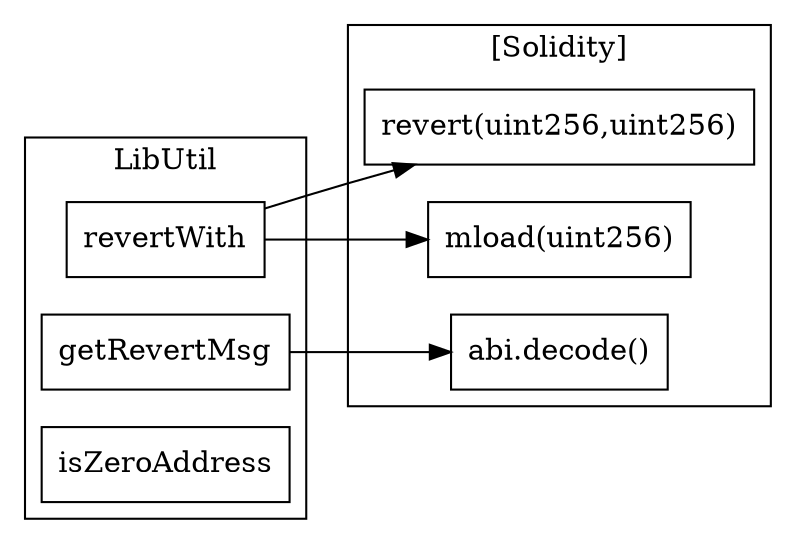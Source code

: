 strict digraph {
rankdir="LR"
node [shape=box]
subgraph cluster_63_LibUtil {
label = "LibUtil"
"63_revertWith" [label="revertWith"]
"63_getRevertMsg" [label="getRevertMsg"]
"63_isZeroAddress" [label="isZeroAddress"]
}subgraph cluster_solidity {
label = "[Solidity]"
"mload(uint256)" 
"abi.decode()" 
"revert(uint256,uint256)" 
"63_revertWith" -> "revert(uint256,uint256)"
"63_getRevertMsg" -> "abi.decode()"
"63_revertWith" -> "mload(uint256)"
}
}